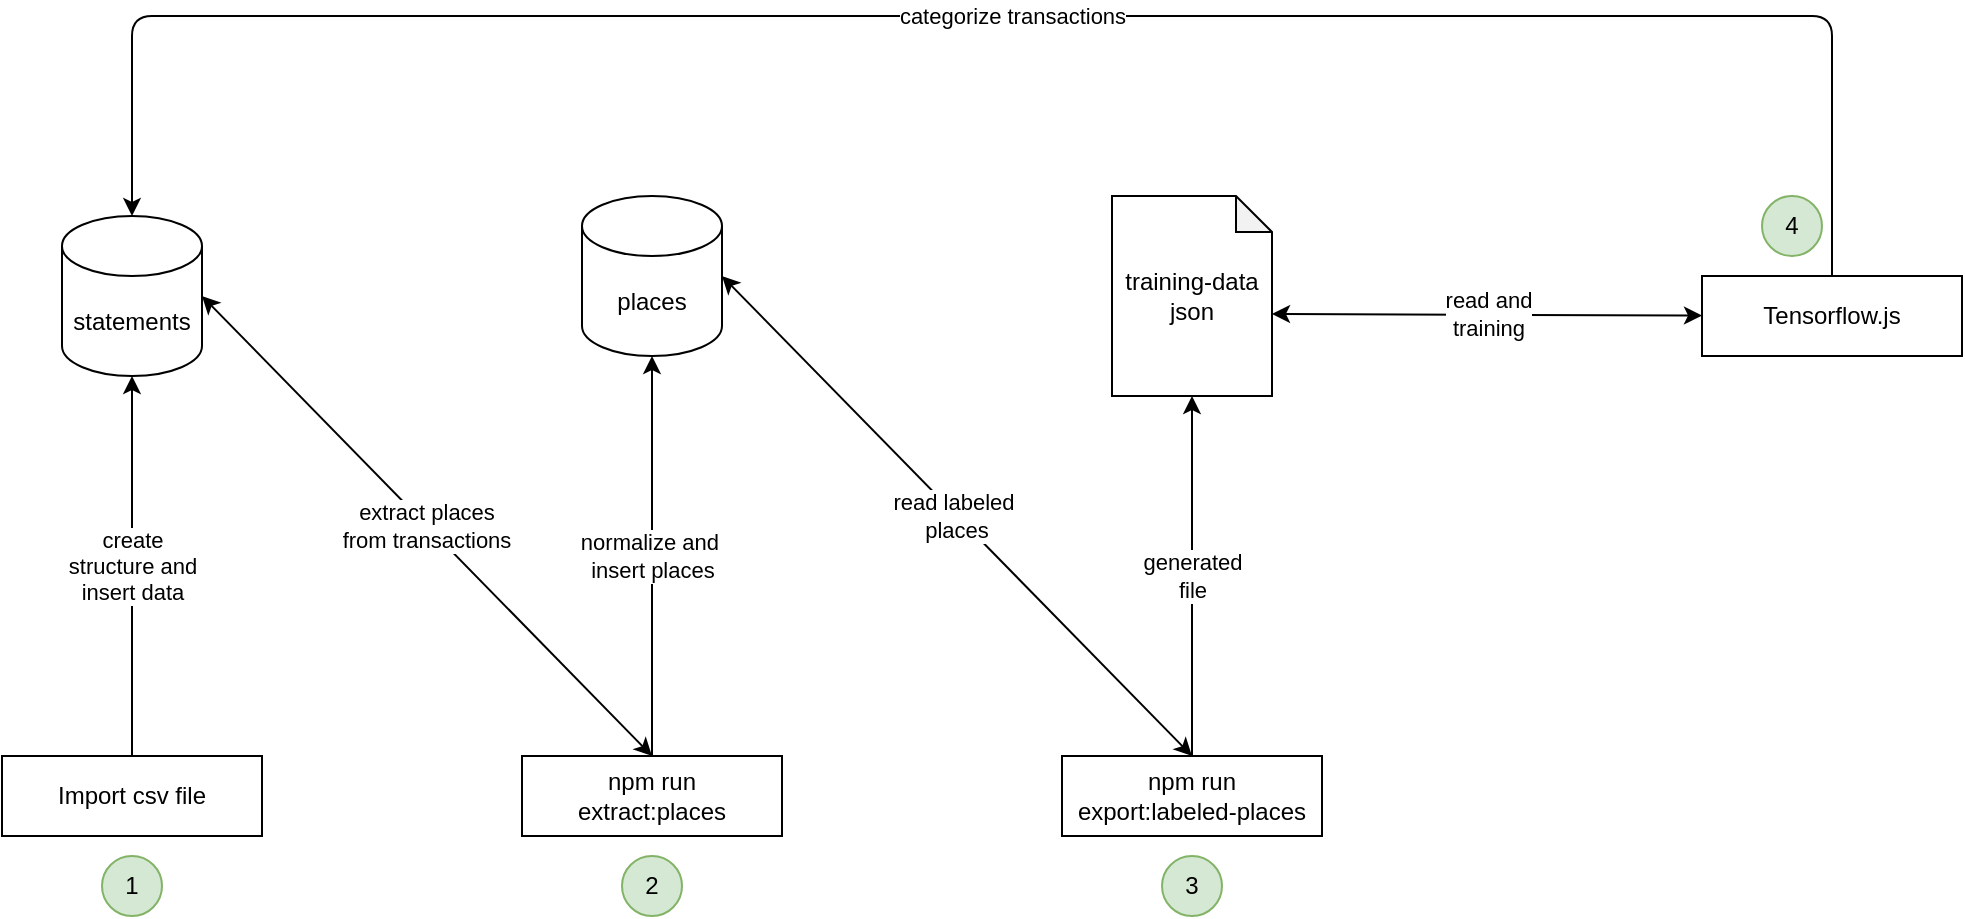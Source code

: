 <mxfile>
    <diagram id="QEbMA3-fp-p-jWYAKvth" name="Page-1">
        <mxGraphModel dx="1095" dy="539" grid="1" gridSize="10" guides="1" tooltips="1" connect="1" arrows="1" fold="1" page="1" pageScale="1" pageWidth="850" pageHeight="1100" math="0" shadow="0">
            <root>
                <mxCell id="0"/>
                <mxCell id="1" parent="0"/>
                <mxCell id="5" value="&lt;div&gt;create&lt;/div&gt;structure and&lt;div&gt;insert data&lt;/div&gt;" style="edgeStyle=none;html=1;" edge="1" parent="1" source="2" target="3">
                    <mxGeometry relative="1" as="geometry"/>
                </mxCell>
                <mxCell id="2" value="Import csv file" style="rounded=0;whiteSpace=wrap;html=1;" vertex="1" parent="1">
                    <mxGeometry x="80" y="430" width="130" height="40" as="geometry"/>
                </mxCell>
                <mxCell id="3" value="statements" style="shape=cylinder3;whiteSpace=wrap;html=1;boundedLbl=1;backgroundOutline=1;size=15;" vertex="1" parent="1">
                    <mxGeometry x="110" y="160" width="70" height="80" as="geometry"/>
                </mxCell>
                <mxCell id="4" value="places" style="shape=cylinder3;whiteSpace=wrap;html=1;boundedLbl=1;backgroundOutline=1;size=15;" vertex="1" parent="1">
                    <mxGeometry x="370" y="150" width="70" height="80" as="geometry"/>
                </mxCell>
                <mxCell id="6" value="npm run&lt;div&gt;extract:places&lt;/div&gt;" style="rounded=0;whiteSpace=wrap;html=1;" vertex="1" parent="1">
                    <mxGeometry x="340" y="430" width="130" height="40" as="geometry"/>
                </mxCell>
                <mxCell id="7" value="extract places&lt;div&gt;from transactions&lt;/div&gt;" style="edgeStyle=none;html=1;entryX=1;entryY=0.5;entryDx=0;entryDy=0;entryPerimeter=0;exitX=0.5;exitY=0;exitDx=0;exitDy=0;startArrow=classic;startFill=1;" edge="1" parent="1" source="6" target="3">
                    <mxGeometry relative="1" as="geometry"/>
                </mxCell>
                <mxCell id="8" value="normalize and&amp;nbsp;&lt;div&gt;insert places&lt;/div&gt;" style="edgeStyle=none;html=1;entryX=0.5;entryY=1;entryDx=0;entryDy=0;entryPerimeter=0;" edge="1" parent="1" source="6" target="4">
                    <mxGeometry relative="1" as="geometry"/>
                </mxCell>
                <mxCell id="10" value="npm run&lt;div&gt;export:labeled-places&lt;/div&gt;" style="rounded=0;whiteSpace=wrap;html=1;" vertex="1" parent="1">
                    <mxGeometry x="610" y="430" width="130" height="40" as="geometry"/>
                </mxCell>
                <mxCell id="11" value="read labeled&amp;nbsp;&lt;div&gt;places&lt;/div&gt;" style="edgeStyle=none;html=1;entryX=1;entryY=0.5;entryDx=0;entryDy=0;entryPerimeter=0;exitX=0.5;exitY=0;exitDx=0;exitDy=0;startArrow=classic;startFill=1;" edge="1" parent="1" source="10" target="4">
                    <mxGeometry relative="1" as="geometry"/>
                </mxCell>
                <mxCell id="12" value="training-data&lt;div&gt;json&lt;/div&gt;" style="shape=note;whiteSpace=wrap;html=1;backgroundOutline=1;darkOpacity=0.05;size=18;" vertex="1" parent="1">
                    <mxGeometry x="635" y="150" width="80" height="100" as="geometry"/>
                </mxCell>
                <mxCell id="13" value="generated&lt;div&gt;file&lt;/div&gt;" style="edgeStyle=none;html=1;entryX=0.5;entryY=1;entryDx=0;entryDy=0;entryPerimeter=0;" edge="1" parent="1" source="10" target="12">
                    <mxGeometry relative="1" as="geometry"/>
                </mxCell>
                <mxCell id="14" value="Tensorflow.js" style="rounded=0;whiteSpace=wrap;html=1;" vertex="1" parent="1">
                    <mxGeometry x="930" y="190" width="130" height="40" as="geometry"/>
                </mxCell>
                <mxCell id="16" value="read and&lt;div&gt;training&lt;/div&gt;" style="edgeStyle=none;html=1;entryX=0;entryY=0;entryDx=80;entryDy=59;entryPerimeter=0;startArrow=classic;startFill=1;" edge="1" parent="1" source="14" target="12">
                    <mxGeometry relative="1" as="geometry"/>
                </mxCell>
                <mxCell id="17" value="categorize transactions" style="edgeStyle=none;html=1;entryX=0.5;entryY=0;entryDx=0;entryDy=0;entryPerimeter=0;" edge="1" parent="1" source="14" target="3">
                    <mxGeometry relative="1" as="geometry">
                        <Array as="points">
                            <mxPoint x="995" y="60"/>
                            <mxPoint x="145" y="60"/>
                        </Array>
                    </mxGeometry>
                </mxCell>
                <mxCell id="18" value="1" style="ellipse;whiteSpace=wrap;html=1;aspect=fixed;fillColor=#d5e8d4;strokeColor=#82b366;" vertex="1" parent="1">
                    <mxGeometry x="130" y="480" width="30" height="30" as="geometry"/>
                </mxCell>
                <mxCell id="19" value="2" style="ellipse;whiteSpace=wrap;html=1;aspect=fixed;fillColor=#d5e8d4;strokeColor=#82b366;" vertex="1" parent="1">
                    <mxGeometry x="390" y="480" width="30" height="30" as="geometry"/>
                </mxCell>
                <mxCell id="20" value="3" style="ellipse;whiteSpace=wrap;html=1;aspect=fixed;fillColor=#d5e8d4;strokeColor=#82b366;" vertex="1" parent="1">
                    <mxGeometry x="660" y="480" width="30" height="30" as="geometry"/>
                </mxCell>
                <mxCell id="21" value="4" style="ellipse;whiteSpace=wrap;html=1;aspect=fixed;fillColor=#d5e8d4;strokeColor=#82b366;" vertex="1" parent="1">
                    <mxGeometry x="960" y="150" width="30" height="30" as="geometry"/>
                </mxCell>
            </root>
        </mxGraphModel>
    </diagram>
</mxfile>